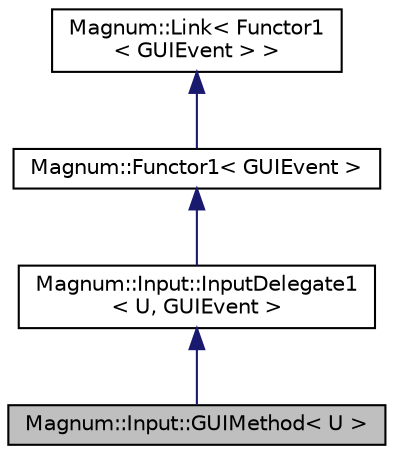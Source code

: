 digraph "Magnum::Input::GUIMethod&lt; U &gt;"
{
  edge [fontname="Helvetica",fontsize="10",labelfontname="Helvetica",labelfontsize="10"];
  node [fontname="Helvetica",fontsize="10",shape=record];
  Node1 [label="Magnum::Input::GUIMethod\< U \>",height=0.2,width=0.4,color="black", fillcolor="grey75", style="filled", fontcolor="black"];
  Node2 -> Node1 [dir="back",color="midnightblue",fontsize="10",style="solid",fontname="Helvetica"];
  Node2 [label="Magnum::Input::InputDelegate1\l\< U, GUIEvent \>",height=0.2,width=0.4,color="black", fillcolor="white", style="filled",URL="$class_magnum_1_1_input_1_1_input_delegate1.html"];
  Node3 -> Node2 [dir="back",color="midnightblue",fontsize="10",style="solid",fontname="Helvetica"];
  Node3 [label="Magnum::Functor1\< GUIEvent \>",height=0.2,width=0.4,color="black", fillcolor="white", style="filled",URL="$class_magnum_1_1_functor1.html"];
  Node4 -> Node3 [dir="back",color="midnightblue",fontsize="10",style="solid",fontname="Helvetica"];
  Node4 [label="Magnum::Link\< Functor1\l\< GUIEvent \> \>",height=0.2,width=0.4,color="black", fillcolor="white", style="filled",URL="$class_magnum_1_1_link.html"];
}
